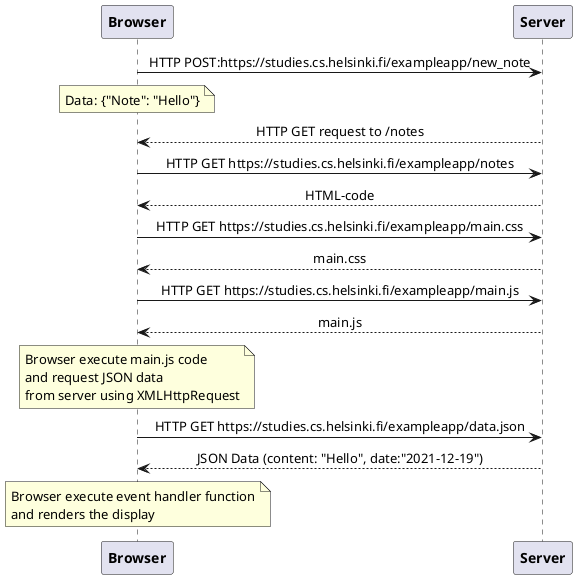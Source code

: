 @startuml
skinparam sequenceMessageAlign center
participant "**Browser**" as B
participant "**Server**" as S


B -> S: HTTP POST:https://studies.cs.helsinki.fi/exampleapp/new_note
note over B 
Data: {"Note": "Hello"}
end note
S --> B: HTTP GET request to /notes
B -> S: HTTP GET https://studies.cs.helsinki.fi/exampleapp/notes
S --> B: HTML-code
B -> S: HTTP GET https://studies.cs.helsinki.fi/exampleapp/main.css
S --> B: main.css
B -> S: HTTP GET https://studies.cs.helsinki.fi/exampleapp/main.js
S --> B: main.js
note over B
Browser execute main.js code 
and request JSON data 
from server using XMLHttpRequest
end note
B->S: HTTP GET https://studies.cs.helsinki.fi/exampleapp/data.json
S --> B: JSON Data (content: "Hello", date:"2021-12-19")
note over B
Browser execute event handler function
and renders the display
end note
@enduml